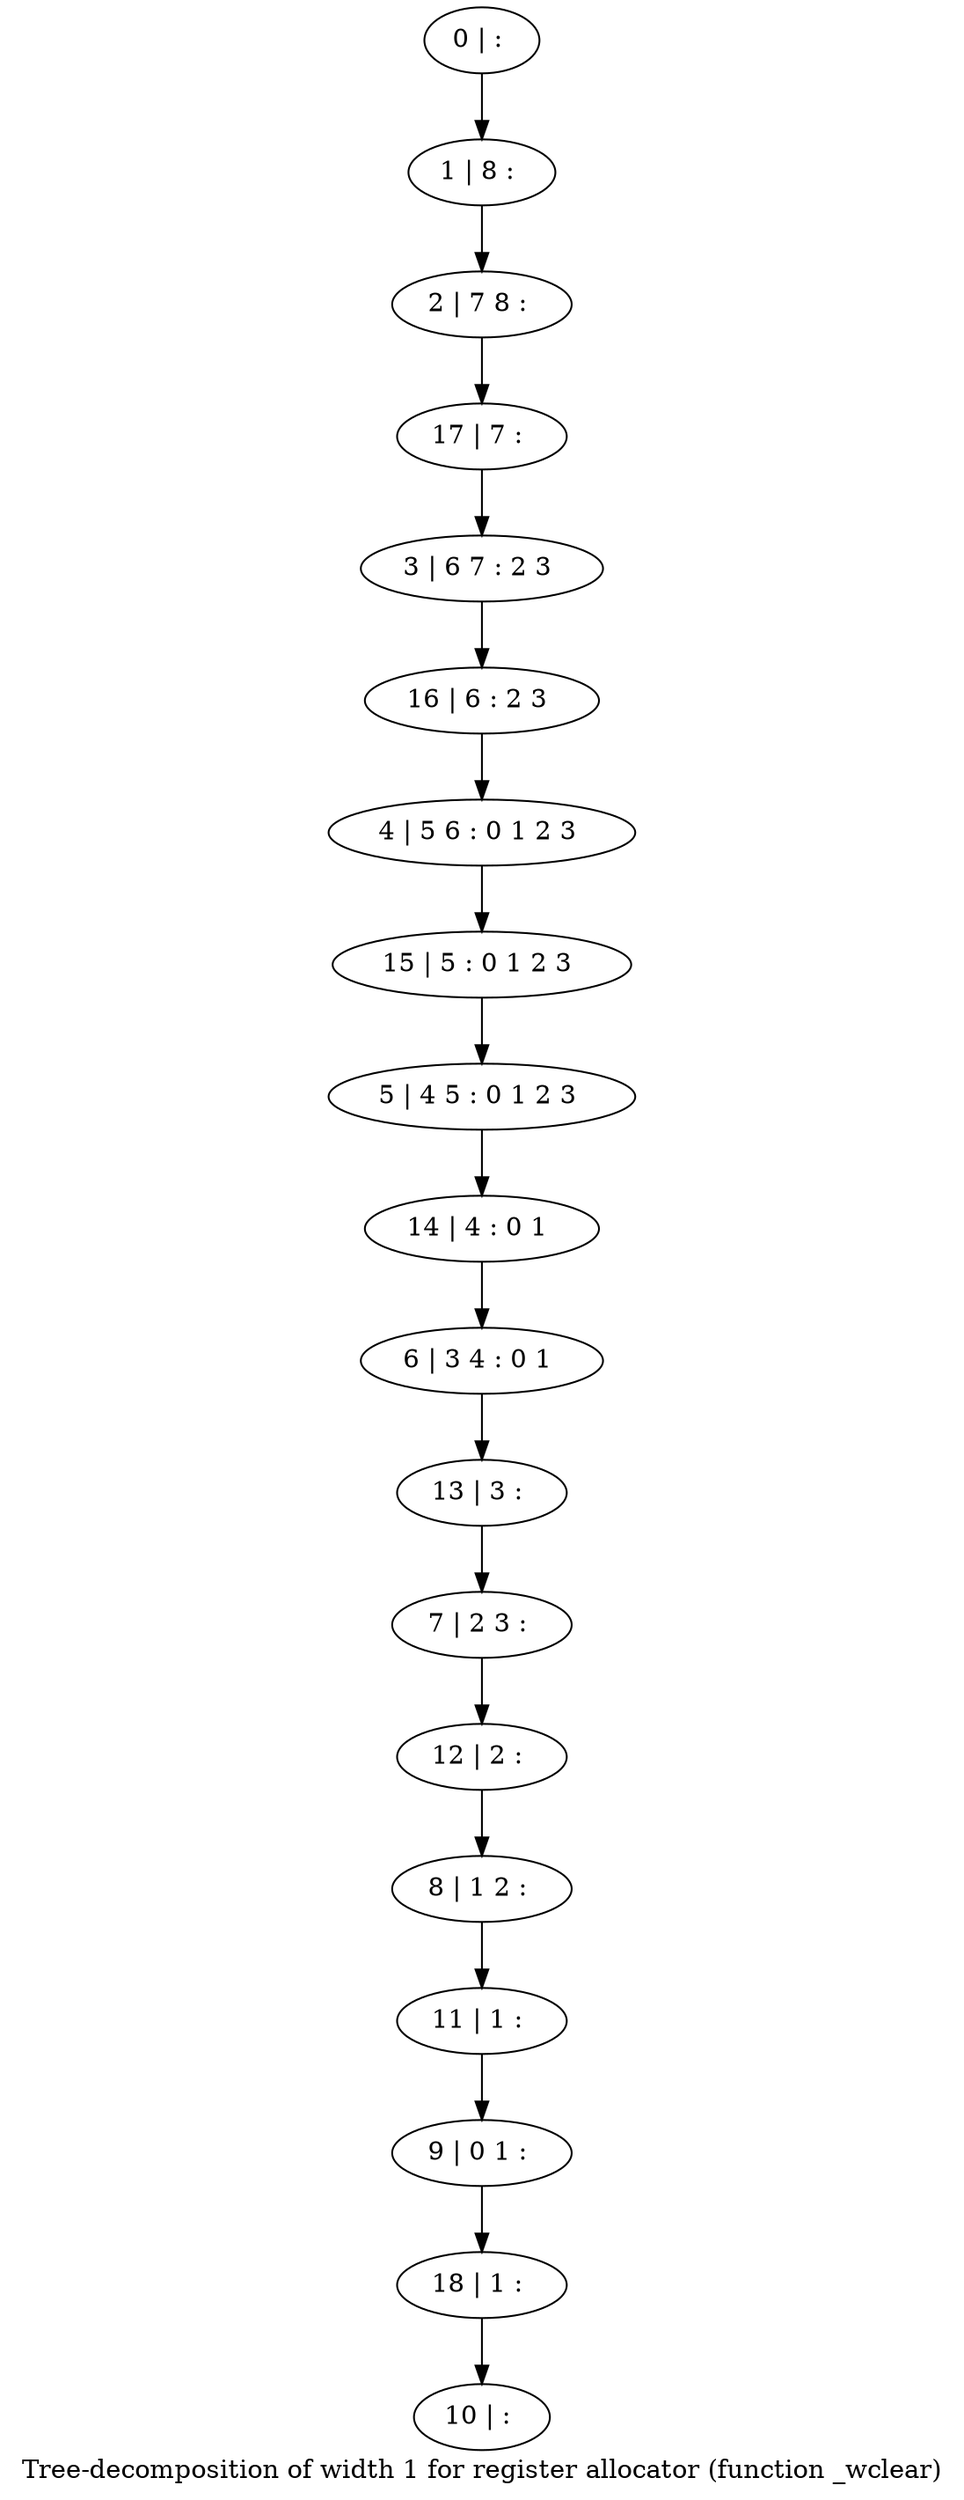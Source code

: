 digraph G {
graph [label="Tree-decomposition of width 1 for register allocator (function _wclear)"]
0[label="0 | : "];
1[label="1 | 8 : "];
2[label="2 | 7 8 : "];
3[label="3 | 6 7 : 2 3 "];
4[label="4 | 5 6 : 0 1 2 3 "];
5[label="5 | 4 5 : 0 1 2 3 "];
6[label="6 | 3 4 : 0 1 "];
7[label="7 | 2 3 : "];
8[label="8 | 1 2 : "];
9[label="9 | 0 1 : "];
10[label="10 | : "];
11[label="11 | 1 : "];
12[label="12 | 2 : "];
13[label="13 | 3 : "];
14[label="14 | 4 : 0 1 "];
15[label="15 | 5 : 0 1 2 3 "];
16[label="16 | 6 : 2 3 "];
17[label="17 | 7 : "];
18[label="18 | 1 : "];
0->1 ;
1->2 ;
11->9 ;
8->11 ;
12->8 ;
7->12 ;
13->7 ;
6->13 ;
14->6 ;
5->14 ;
15->5 ;
4->15 ;
16->4 ;
3->16 ;
17->3 ;
2->17 ;
18->10 ;
9->18 ;
}
